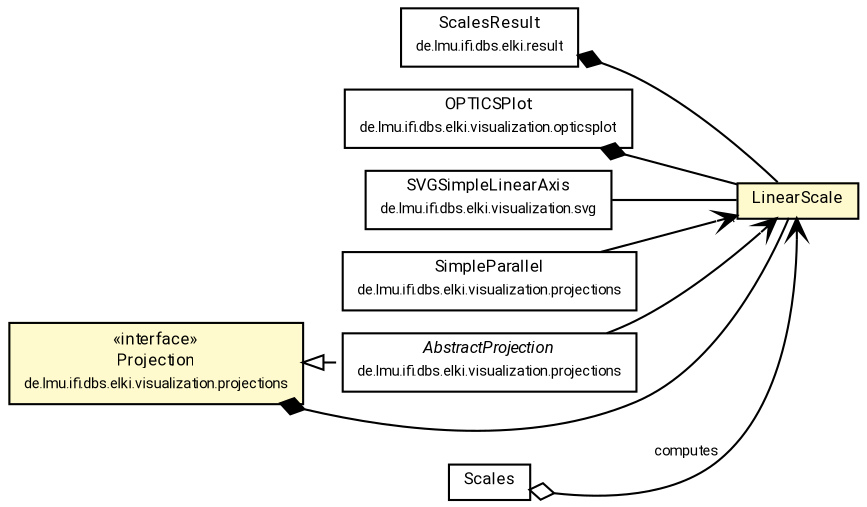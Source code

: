 #!/usr/local/bin/dot
#
# Class diagram 
# Generated by UMLGraph version R5_7_2-60-g0e99a6 (http://www.spinellis.gr/umlgraph/)
#

digraph G {
	graph [fontnames="svg"]
	edge [fontname="Roboto",fontsize=7,labelfontname="Roboto",labelfontsize=7,color="black"];
	node [fontname="Roboto",fontcolor="black",fontsize=8,shape=plaintext,margin=0,width=0,height=0];
	nodesep=0.15;
	ranksep=0.25;
	rankdir=LR;
	// de.lmu.ifi.dbs.elki.result.ScalesResult
	c6361980 [label=<<table title="de.lmu.ifi.dbs.elki.result.ScalesResult" border="0" cellborder="1" cellspacing="0" cellpadding="2" href="../../result/ScalesResult.html" target="_parent">
		<tr><td><table border="0" cellspacing="0" cellpadding="1">
		<tr><td align="center" balign="center"> <font face="Roboto">ScalesResult</font> </td></tr>
		<tr><td align="center" balign="center"> <font face="Roboto" point-size="7.0">de.lmu.ifi.dbs.elki.result</font> </td></tr>
		</table></td></tr>
		</table>>, URL="../../result/ScalesResult.html"];
	// de.lmu.ifi.dbs.elki.visualization.opticsplot.OPTICSPlot
	c6362161 [label=<<table title="de.lmu.ifi.dbs.elki.visualization.opticsplot.OPTICSPlot" border="0" cellborder="1" cellspacing="0" cellpadding="2" href="../../visualization/opticsplot/OPTICSPlot.html" target="_parent">
		<tr><td><table border="0" cellspacing="0" cellpadding="1">
		<tr><td align="center" balign="center"> <font face="Roboto">OPTICSPlot</font> </td></tr>
		<tr><td align="center" balign="center"> <font face="Roboto" point-size="7.0">de.lmu.ifi.dbs.elki.visualization.opticsplot</font> </td></tr>
		</table></td></tr>
		</table>>, URL="../../visualization/opticsplot/OPTICSPlot.html"];
	// de.lmu.ifi.dbs.elki.visualization.svg.SVGSimpleLinearAxis
	c6362201 [label=<<table title="de.lmu.ifi.dbs.elki.visualization.svg.SVGSimpleLinearAxis" border="0" cellborder="1" cellspacing="0" cellpadding="2" href="../../visualization/svg/SVGSimpleLinearAxis.html" target="_parent">
		<tr><td><table border="0" cellspacing="0" cellpadding="1">
		<tr><td align="center" balign="center"> <font face="Roboto">SVGSimpleLinearAxis</font> </td></tr>
		<tr><td align="center" balign="center"> <font face="Roboto" point-size="7.0">de.lmu.ifi.dbs.elki.visualization.svg</font> </td></tr>
		</table></td></tr>
		</table>>, URL="../../visualization/svg/SVGSimpleLinearAxis.html"];
	// de.lmu.ifi.dbs.elki.visualization.projections.SimpleParallel
	c6362234 [label=<<table title="de.lmu.ifi.dbs.elki.visualization.projections.SimpleParallel" border="0" cellborder="1" cellspacing="0" cellpadding="2" href="../../visualization/projections/SimpleParallel.html" target="_parent">
		<tr><td><table border="0" cellspacing="0" cellpadding="1">
		<tr><td align="center" balign="center"> <font face="Roboto">SimpleParallel</font> </td></tr>
		<tr><td align="center" balign="center"> <font face="Roboto" point-size="7.0">de.lmu.ifi.dbs.elki.visualization.projections</font> </td></tr>
		</table></td></tr>
		</table>>, URL="../../visualization/projections/SimpleParallel.html"];
	// de.lmu.ifi.dbs.elki.visualization.projections.Projection
	c6362236 [label=<<table title="de.lmu.ifi.dbs.elki.visualization.projections.Projection" border="0" cellborder="1" cellspacing="0" cellpadding="2" bgcolor="LemonChiffon" href="../../visualization/projections/Projection.html" target="_parent">
		<tr><td><table border="0" cellspacing="0" cellpadding="1">
		<tr><td align="center" balign="center"> &#171;interface&#187; </td></tr>
		<tr><td align="center" balign="center"> <font face="Roboto">Projection</font> </td></tr>
		<tr><td align="center" balign="center"> <font face="Roboto" point-size="7.0">de.lmu.ifi.dbs.elki.visualization.projections</font> </td></tr>
		</table></td></tr>
		</table>>, URL="../../visualization/projections/Projection.html"];
	// de.lmu.ifi.dbs.elki.visualization.projections.AbstractProjection
	c6362246 [label=<<table title="de.lmu.ifi.dbs.elki.visualization.projections.AbstractProjection" border="0" cellborder="1" cellspacing="0" cellpadding="2" href="../../visualization/projections/AbstractProjection.html" target="_parent">
		<tr><td><table border="0" cellspacing="0" cellpadding="1">
		<tr><td align="center" balign="center"> <font face="Roboto"><i>AbstractProjection</i></font> </td></tr>
		<tr><td align="center" balign="center"> <font face="Roboto" point-size="7.0">de.lmu.ifi.dbs.elki.visualization.projections</font> </td></tr>
		</table></td></tr>
		</table>>, URL="../../visualization/projections/AbstractProjection.html"];
	// de.lmu.ifi.dbs.elki.math.scales.Scales
	c6363499 [label=<<table title="de.lmu.ifi.dbs.elki.math.scales.Scales" border="0" cellborder="1" cellspacing="0" cellpadding="2" href="Scales.html" target="_parent">
		<tr><td><table border="0" cellspacing="0" cellpadding="1">
		<tr><td align="center" balign="center"> <font face="Roboto">Scales</font> </td></tr>
		</table></td></tr>
		</table>>, URL="Scales.html"];
	// de.lmu.ifi.dbs.elki.math.scales.LinearScale
	c6363500 [label=<<table title="de.lmu.ifi.dbs.elki.math.scales.LinearScale" border="0" cellborder="1" cellspacing="0" cellpadding="2" bgcolor="lemonChiffon" href="LinearScale.html" target="_parent">
		<tr><td><table border="0" cellspacing="0" cellpadding="1">
		<tr><td align="center" balign="center"> <font face="Roboto">LinearScale</font> </td></tr>
		</table></td></tr>
		</table>>, URL="LinearScale.html"];
	// de.lmu.ifi.dbs.elki.result.ScalesResult composed de.lmu.ifi.dbs.elki.math.scales.LinearScale
	c6361980 -> c6363500 [arrowhead=none,arrowtail=diamond,dir=back,weight=6];
	// de.lmu.ifi.dbs.elki.visualization.opticsplot.OPTICSPlot composed de.lmu.ifi.dbs.elki.math.scales.LinearScale
	c6362161 -> c6363500 [arrowhead=none,arrowtail=diamond,dir=back,weight=6];
	// de.lmu.ifi.dbs.elki.visualization.svg.SVGSimpleLinearAxis assoc de.lmu.ifi.dbs.elki.math.scales.LinearScale
	c6362201 -> c6363500 [arrowhead=none,weight=2];
	// de.lmu.ifi.dbs.elki.visualization.projections.Projection composed de.lmu.ifi.dbs.elki.math.scales.LinearScale
	c6362236 -> c6363500 [arrowhead=none,arrowtail=diamond,dir=back,weight=6];
	// de.lmu.ifi.dbs.elki.visualization.projections.AbstractProjection implements de.lmu.ifi.dbs.elki.visualization.projections.Projection
	c6362236 -> c6362246 [arrowtail=empty,style=dashed,dir=back,weight=9];
	// de.lmu.ifi.dbs.elki.math.scales.Scales navhas de.lmu.ifi.dbs.elki.math.scales.LinearScale
	c6363499 -> c6363500 [arrowhead=open,arrowtail=ediamond,dir=both,weight=3,label="computes"];
	// de.lmu.ifi.dbs.elki.visualization.projections.SimpleParallel navassoc de.lmu.ifi.dbs.elki.math.scales.LinearScale
	c6362234 -> c6363500 [arrowhead=open,weight=1,headlabel="*"];
	// de.lmu.ifi.dbs.elki.visualization.projections.AbstractProjection navassoc de.lmu.ifi.dbs.elki.math.scales.LinearScale
	c6362246 -> c6363500 [arrowhead=open,weight=1,headlabel="*"];
}

